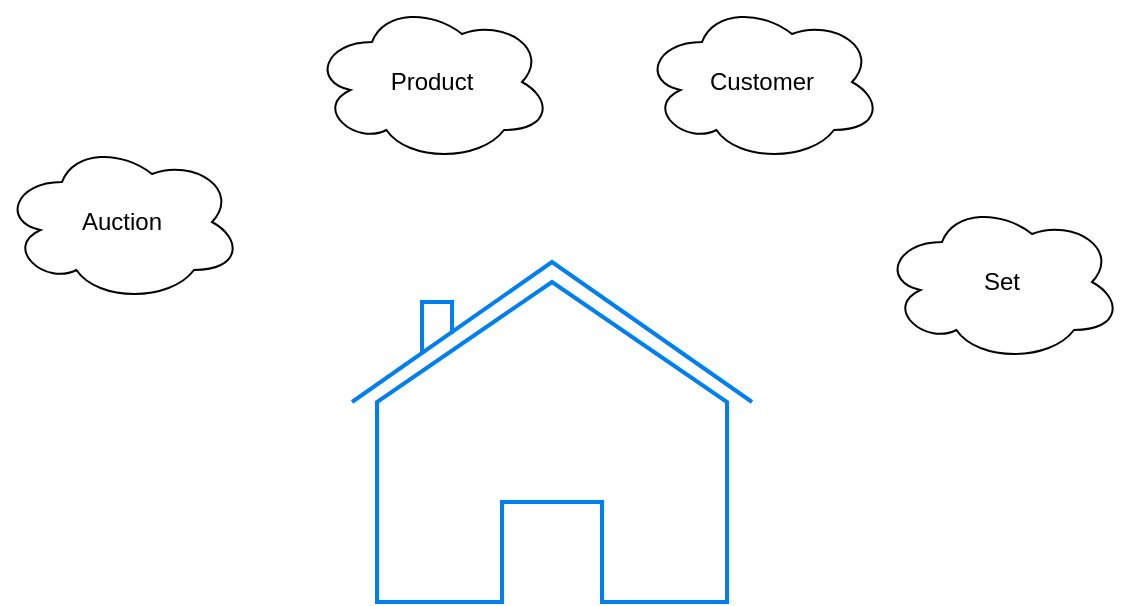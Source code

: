 <mxfile>
    <diagram id="V7e3boCSllhv6pthSvwE" name="Purpose">
        <mxGraphModel dx="1758" dy="1150" grid="1" gridSize="10" guides="1" tooltips="1" connect="1" arrows="1" fold="1" page="1" pageScale="1" pageWidth="850" pageHeight="1100" math="0" shadow="0">
            <root>
                <mxCell id="0"/>
                <mxCell id="1" parent="0"/>
                <mxCell id="2" value="" style="html=1;verticalLabelPosition=bottom;align=center;labelBackgroundColor=#ffffff;verticalAlign=top;strokeWidth=2;strokeColor=#0080F0;shadow=0;dashed=0;shape=mxgraph.ios7.icons.home;" vertex="1" parent="1">
                    <mxGeometry x="325" y="470" width="200" height="170" as="geometry"/>
                </mxCell>
                <mxCell id="3" value="Auction" style="ellipse;shape=cloud;whiteSpace=wrap;html=1;" vertex="1" parent="1">
                    <mxGeometry x="150" y="410" width="120" height="80" as="geometry"/>
                </mxCell>
                <mxCell id="4" value="Product" style="ellipse;shape=cloud;whiteSpace=wrap;html=1;" vertex="1" parent="1">
                    <mxGeometry x="305" y="340" width="120" height="80" as="geometry"/>
                </mxCell>
                <mxCell id="5" value="Customer" style="ellipse;shape=cloud;whiteSpace=wrap;html=1;" vertex="1" parent="1">
                    <mxGeometry x="470" y="340" width="120" height="80" as="geometry"/>
                </mxCell>
                <mxCell id="6" value="Set" style="ellipse;shape=cloud;whiteSpace=wrap;html=1;" vertex="1" parent="1">
                    <mxGeometry x="590" y="440" width="120" height="80" as="geometry"/>
                </mxCell>
            </root>
        </mxGraphModel>
    </diagram>
    <diagram id="cNYH4Y6fUCFrK6QeyDKd" name="ER">
        <mxGraphModel dx="1758" dy="1150" grid="1" gridSize="10" guides="1" tooltips="1" connect="1" arrows="1" fold="1" page="1" pageScale="1" pageWidth="850" pageHeight="1100" math="0" shadow="0">
            <root>
                <mxCell id="GcW6PsJExPWONuXwKVHX-0"/>
                <mxCell id="GcW6PsJExPWONuXwKVHX-1" parent="GcW6PsJExPWONuXwKVHX-0"/>
                <mxCell id="GcW6PsJExPWONuXwKVHX-32" style="edgeStyle=none;html=1;exitX=1;exitY=0;exitDx=0;exitDy=0;entryX=0;entryY=0.5;entryDx=0;entryDy=0;endArrow=none;endFill=0;" edge="1" parent="GcW6PsJExPWONuXwKVHX-1" source="GcW6PsJExPWONuXwKVHX-2" target="GcW6PsJExPWONuXwKVHX-6">
                    <mxGeometry relative="1" as="geometry"/>
                </mxCell>
                <mxCell id="GcW6PsJExPWONuXwKVHX-33" style="edgeStyle=none;html=1;exitX=0.75;exitY=0;exitDx=0;exitDy=0;entryX=0.06;entryY=0.9;entryDx=0;entryDy=0;entryPerimeter=0;endArrow=none;endFill=0;" edge="1" parent="GcW6PsJExPWONuXwKVHX-1" source="GcW6PsJExPWONuXwKVHX-2" target="GcW6PsJExPWONuXwKVHX-4">
                    <mxGeometry relative="1" as="geometry"/>
                </mxCell>
                <mxCell id="GcW6PsJExPWONuXwKVHX-34" style="edgeStyle=none;html=1;exitX=0.5;exitY=0;exitDx=0;exitDy=0;entryX=0.5;entryY=1;entryDx=0;entryDy=0;endArrow=none;endFill=0;" edge="1" parent="GcW6PsJExPWONuXwKVHX-1" source="GcW6PsJExPWONuXwKVHX-2" target="GcW6PsJExPWONuXwKVHX-3">
                    <mxGeometry relative="1" as="geometry"/>
                </mxCell>
                <mxCell id="GcW6PsJExPWONuXwKVHX-35" style="edgeStyle=none;html=1;exitX=0.25;exitY=0;exitDx=0;exitDy=0;entryX=1;entryY=1;entryDx=0;entryDy=0;endArrow=none;endFill=0;" edge="1" parent="GcW6PsJExPWONuXwKVHX-1" source="GcW6PsJExPWONuXwKVHX-2" target="GcW6PsJExPWONuXwKVHX-5">
                    <mxGeometry relative="1" as="geometry"/>
                </mxCell>
                <mxCell id="GcW6PsJExPWONuXwKVHX-2" value="Product" style="whiteSpace=wrap;html=1;align=center;" vertex="1" parent="GcW6PsJExPWONuXwKVHX-1">
                    <mxGeometry x="370" y="270" width="100" height="40" as="geometry"/>
                </mxCell>
                <mxCell id="GcW6PsJExPWONuXwKVHX-3" value="product_name" style="ellipse;whiteSpace=wrap;html=1;align=center;" vertex="1" parent="GcW6PsJExPWONuXwKVHX-1">
                    <mxGeometry x="380" y="140" width="100" height="40" as="geometry"/>
                </mxCell>
                <mxCell id="GcW6PsJExPWONuXwKVHX-4" value="product_code" style="ellipse;whiteSpace=wrap;html=1;align=center;fontStyle=4;" vertex="1" parent="GcW6PsJExPWONuXwKVHX-1">
                    <mxGeometry x="500" y="160" width="100" height="40" as="geometry"/>
                </mxCell>
                <mxCell id="GcW6PsJExPWONuXwKVHX-5" value="description" style="ellipse;whiteSpace=wrap;html=1;align=center;" vertex="1" parent="GcW6PsJExPWONuXwKVHX-1">
                    <mxGeometry x="280" y="170" width="100" height="40" as="geometry"/>
                </mxCell>
                <mxCell id="GcW6PsJExPWONuXwKVHX-6" value="photo" style="ellipse;whiteSpace=wrap;html=1;align=center;" vertex="1" parent="GcW6PsJExPWONuXwKVHX-1">
                    <mxGeometry x="530" y="210" width="100" height="40" as="geometry"/>
                </mxCell>
                <mxCell id="GcW6PsJExPWONuXwKVHX-30" value="" style="edgeStyle=none;html=1;endArrow=none;endFill=0;" edge="1" parent="GcW6PsJExPWONuXwKVHX-1" source="GcW6PsJExPWONuXwKVHX-7" target="GcW6PsJExPWONuXwKVHX-8">
                    <mxGeometry relative="1" as="geometry"/>
                </mxCell>
                <mxCell id="GcW6PsJExPWONuXwKVHX-7" value="Set" style="whiteSpace=wrap;html=1;align=center;" vertex="1" parent="GcW6PsJExPWONuXwKVHX-1">
                    <mxGeometry x="590" y="400" width="100" height="40" as="geometry"/>
                </mxCell>
                <mxCell id="GcW6PsJExPWONuXwKVHX-29" style="edgeStyle=none;html=1;exitX=0;exitY=0.5;exitDx=0;exitDy=0;endArrow=none;endFill=0;" edge="1" parent="GcW6PsJExPWONuXwKVHX-1" source="GcW6PsJExPWONuXwKVHX-8">
                    <mxGeometry relative="1" as="geometry">
                        <mxPoint x="700" y="420" as="targetPoint"/>
                    </mxGeometry>
                </mxCell>
                <mxCell id="GcW6PsJExPWONuXwKVHX-8" value="catalog_number" style="ellipse;whiteSpace=wrap;html=1;align=center;fontStyle=4;" vertex="1" parent="GcW6PsJExPWONuXwKVHX-1">
                    <mxGeometry x="710" y="400" width="100" height="40" as="geometry"/>
                </mxCell>
                <mxCell id="GcW6PsJExPWONuXwKVHX-27" style="edgeStyle=none;html=1;exitX=0.5;exitY=1;exitDx=0;exitDy=0;entryX=0.5;entryY=0;entryDx=0;entryDy=0;endArrow=none;endFill=0;" edge="1" parent="GcW6PsJExPWONuXwKVHX-1" source="GcW6PsJExPWONuXwKVHX-9" target="GcW6PsJExPWONuXwKVHX-7">
                    <mxGeometry relative="1" as="geometry"/>
                </mxCell>
                <mxCell id="GcW6PsJExPWONuXwKVHX-9" value="start_price" style="ellipse;whiteSpace=wrap;html=1;align=center;" vertex="1" parent="GcW6PsJExPWONuXwKVHX-1">
                    <mxGeometry x="590" y="330" width="100" height="40" as="geometry"/>
                </mxCell>
                <mxCell id="GcW6PsJExPWONuXwKVHX-28" style="edgeStyle=none;html=1;exitX=0;exitY=1;exitDx=0;exitDy=0;endArrow=none;endFill=0;entryX=1;entryY=0;entryDx=0;entryDy=0;" edge="1" parent="GcW6PsJExPWONuXwKVHX-1" source="GcW6PsJExPWONuXwKVHX-10" target="GcW6PsJExPWONuXwKVHX-7">
                    <mxGeometry relative="1" as="geometry"/>
                </mxCell>
                <mxCell id="GcW6PsJExPWONuXwKVHX-10" value="highest_bid" style="ellipse;whiteSpace=wrap;html=1;align=center;" vertex="1" parent="GcW6PsJExPWONuXwKVHX-1">
                    <mxGeometry x="710" y="330" width="100" height="40" as="geometry"/>
                </mxCell>
                <mxCell id="GcW6PsJExPWONuXwKVHX-31" style="edgeStyle=none;html=1;exitX=0;exitY=0;exitDx=0;exitDy=0;entryX=0.5;entryY=1;entryDx=0;entryDy=0;endArrow=none;endFill=0;" edge="1" parent="GcW6PsJExPWONuXwKVHX-1" source="GcW6PsJExPWONuXwKVHX-11" target="GcW6PsJExPWONuXwKVHX-7">
                    <mxGeometry relative="1" as="geometry"/>
                </mxCell>
                <mxCell id="GcW6PsJExPWONuXwKVHX-11" value="remaining_time" style="ellipse;whiteSpace=wrap;html=1;align=center;" vertex="1" parent="GcW6PsJExPWONuXwKVHX-1">
                    <mxGeometry x="640" y="470" width="100" height="40" as="geometry"/>
                </mxCell>
                <mxCell id="GcW6PsJExPWONuXwKVHX-36" style="edgeStyle=none;html=1;exitX=0.5;exitY=0;exitDx=0;exitDy=0;entryX=0.5;entryY=1;entryDx=0;entryDy=0;endArrow=none;endFill=0;" edge="1" parent="GcW6PsJExPWONuXwKVHX-1" source="GcW6PsJExPWONuXwKVHX-12" target="GcW6PsJExPWONuXwKVHX-13">
                    <mxGeometry relative="1" as="geometry"/>
                </mxCell>
                <mxCell id="GcW6PsJExPWONuXwKVHX-37" style="edgeStyle=none;html=1;exitX=0;exitY=0.25;exitDx=0;exitDy=0;entryX=1;entryY=1;entryDx=0;entryDy=0;endArrow=none;endFill=0;" edge="1" parent="GcW6PsJExPWONuXwKVHX-1" source="GcW6PsJExPWONuXwKVHX-12" target="GcW6PsJExPWONuXwKVHX-14">
                    <mxGeometry relative="1" as="geometry"/>
                </mxCell>
                <mxCell id="GcW6PsJExPWONuXwKVHX-38" style="edgeStyle=none;html=1;exitX=0;exitY=0.75;exitDx=0;exitDy=0;entryX=1;entryY=0;entryDx=0;entryDy=0;endArrow=none;endFill=0;" edge="1" parent="GcW6PsJExPWONuXwKVHX-1" source="GcW6PsJExPWONuXwKVHX-12" target="GcW6PsJExPWONuXwKVHX-15">
                    <mxGeometry relative="1" as="geometry"/>
                </mxCell>
                <mxCell id="GcW6PsJExPWONuXwKVHX-39" style="edgeStyle=none;html=1;exitX=0.5;exitY=1;exitDx=0;exitDy=0;entryX=0.5;entryY=0;entryDx=0;entryDy=0;endArrow=none;endFill=0;" edge="1" parent="GcW6PsJExPWONuXwKVHX-1" source="GcW6PsJExPWONuXwKVHX-12" target="GcW6PsJExPWONuXwKVHX-16">
                    <mxGeometry relative="1" as="geometry"/>
                </mxCell>
                <mxCell id="GcW6PsJExPWONuXwKVHX-12" value="Customer" style="whiteSpace=wrap;html=1;align=center;" vertex="1" parent="GcW6PsJExPWONuXwKVHX-1">
                    <mxGeometry x="140" y="390" width="100" height="40" as="geometry"/>
                </mxCell>
                <mxCell id="GcW6PsJExPWONuXwKVHX-13" value="password" style="ellipse;whiteSpace=wrap;html=1;align=center;" vertex="1" parent="GcW6PsJExPWONuXwKVHX-1">
                    <mxGeometry x="140" y="320" width="100" height="40" as="geometry"/>
                </mxCell>
                <mxCell id="GcW6PsJExPWONuXwKVHX-14" value="user_name" style="ellipse;whiteSpace=wrap;html=1;align=center;fontStyle=4;" vertex="1" parent="GcW6PsJExPWONuXwKVHX-1">
                    <mxGeometry x="30" y="350" width="100" height="40" as="geometry"/>
                </mxCell>
                <mxCell id="GcW6PsJExPWONuXwKVHX-15" value="email" style="ellipse;whiteSpace=wrap;html=1;align=center;" vertex="1" parent="GcW6PsJExPWONuXwKVHX-1">
                    <mxGeometry x="30" y="430" width="100" height="40" as="geometry"/>
                </mxCell>
                <mxCell id="GcW6PsJExPWONuXwKVHX-16" value="customer_name" style="ellipse;whiteSpace=wrap;html=1;align=center;" vertex="1" parent="GcW6PsJExPWONuXwKVHX-1">
                    <mxGeometry x="130" y="470" width="100" height="40" as="geometry"/>
                </mxCell>
                <mxCell id="GcW6PsJExPWONuXwKVHX-17" value="Bid" style="whiteSpace=wrap;html=1;align=center;" vertex="1" parent="GcW6PsJExPWONuXwKVHX-1">
                    <mxGeometry x="375" y="550" width="100" height="40" as="geometry"/>
                </mxCell>
                <mxCell id="GcW6PsJExPWONuXwKVHX-23" style="edgeStyle=none;html=1;exitX=0;exitY=0;exitDx=0;exitDy=0;entryX=1;entryY=0.75;entryDx=0;entryDy=0;endArrow=none;endFill=0;" edge="1" parent="GcW6PsJExPWONuXwKVHX-1" source="GcW6PsJExPWONuXwKVHX-18" target="GcW6PsJExPWONuXwKVHX-17">
                    <mxGeometry relative="1" as="geometry"/>
                </mxCell>
                <mxCell id="GcW6PsJExPWONuXwKVHX-18" value="amount" style="ellipse;whiteSpace=wrap;html=1;align=center;" vertex="1" parent="GcW6PsJExPWONuXwKVHX-1">
                    <mxGeometry x="510" y="610" width="100" height="40" as="geometry"/>
                </mxCell>
                <mxCell id="GcW6PsJExPWONuXwKVHX-24" style="edgeStyle=none;html=1;exitX=0.5;exitY=0;exitDx=0;exitDy=0;endArrow=none;endFill=0;" edge="1" parent="GcW6PsJExPWONuXwKVHX-1" source="GcW6PsJExPWONuXwKVHX-20" target="GcW6PsJExPWONuXwKVHX-17">
                    <mxGeometry relative="1" as="geometry"/>
                </mxCell>
                <mxCell id="GcW6PsJExPWONuXwKVHX-20" value="bid_id" style="ellipse;whiteSpace=wrap;html=1;align=center;fontStyle=4;" vertex="1" parent="GcW6PsJExPWONuXwKVHX-1">
                    <mxGeometry x="375" y="610" width="100" height="40" as="geometry"/>
                </mxCell>
                <mxCell id="GcW6PsJExPWONuXwKVHX-26" style="edgeStyle=none;html=1;exitX=1;exitY=0.5;exitDx=0;exitDy=0;entryX=0;entryY=0.5;entryDx=0;entryDy=0;endArrow=none;endFill=0;" edge="1" parent="GcW6PsJExPWONuXwKVHX-1" source="GcW6PsJExPWONuXwKVHX-21" target="GcW6PsJExPWONuXwKVHX-17">
                    <mxGeometry relative="1" as="geometry"/>
                </mxCell>
                <mxCell id="GcW6PsJExPWONuXwKVHX-21" value="date" style="ellipse;whiteSpace=wrap;html=1;align=center;" vertex="1" parent="GcW6PsJExPWONuXwKVHX-1">
                    <mxGeometry x="250" y="550" width="100" height="40" as="geometry"/>
                </mxCell>
                <mxCell id="GcW6PsJExPWONuXwKVHX-25" style="edgeStyle=none;html=1;exitX=1;exitY=0;exitDx=0;exitDy=0;entryX=0;entryY=1;entryDx=0;entryDy=0;endArrow=none;endFill=0;" edge="1" parent="GcW6PsJExPWONuXwKVHX-1" source="GcW6PsJExPWONuXwKVHX-22" target="GcW6PsJExPWONuXwKVHX-17">
                    <mxGeometry relative="1" as="geometry"/>
                </mxCell>
                <mxCell id="GcW6PsJExPWONuXwKVHX-22" value="hour" style="ellipse;whiteSpace=wrap;html=1;align=center;" vertex="1" parent="GcW6PsJExPWONuXwKVHX-1">
                    <mxGeometry x="250" y="610" width="100" height="40" as="geometry"/>
                </mxCell>
                <mxCell id="GcW6PsJExPWONuXwKVHX-41" style="edgeStyle=none;html=1;exitX=0;exitY=0;exitDx=0;exitDy=0;entryX=0.68;entryY=1.05;entryDx=0;entryDy=0;entryPerimeter=0;endArrow=ERmany;endFill=0;" edge="1" parent="GcW6PsJExPWONuXwKVHX-1" source="GcW6PsJExPWONuXwKVHX-40" target="GcW6PsJExPWONuXwKVHX-2">
                    <mxGeometry relative="1" as="geometry"/>
                </mxCell>
                <mxCell id="GcW6PsJExPWONuXwKVHX-43" style="edgeStyle=none;html=1;exitX=1;exitY=1;exitDx=0;exitDy=0;entryX=0;entryY=0;entryDx=0;entryDy=0;endArrow=baseDash;endFill=0;" edge="1" parent="GcW6PsJExPWONuXwKVHX-1" source="GcW6PsJExPWONuXwKVHX-40" target="GcW6PsJExPWONuXwKVHX-7">
                    <mxGeometry relative="1" as="geometry"/>
                </mxCell>
                <mxCell id="GcW6PsJExPWONuXwKVHX-40" value="is part of" style="shape=rhombus;perimeter=rhombusPerimeter;whiteSpace=wrap;html=1;align=center;" vertex="1" parent="GcW6PsJExPWONuXwKVHX-1">
                    <mxGeometry x="450" y="330" width="120" height="60" as="geometry"/>
                </mxCell>
                <mxCell id="GcW6PsJExPWONuXwKVHX-45" style="edgeStyle=none;html=1;exitX=0;exitY=0;exitDx=0;exitDy=0;entryX=1;entryY=1;entryDx=0;entryDy=0;endArrow=ERone;endFill=0;" edge="1" parent="GcW6PsJExPWONuXwKVHX-1" source="GcW6PsJExPWONuXwKVHX-44" target="GcW6PsJExPWONuXwKVHX-12">
                    <mxGeometry relative="1" as="geometry"/>
                </mxCell>
                <mxCell id="GcW6PsJExPWONuXwKVHX-46" style="edgeStyle=none;html=1;exitX=1;exitY=1;exitDx=0;exitDy=0;entryX=0;entryY=0;entryDx=0;entryDy=0;endArrow=ERmany;endFill=0;" edge="1" parent="GcW6PsJExPWONuXwKVHX-1" source="GcW6PsJExPWONuXwKVHX-44" target="GcW6PsJExPWONuXwKVHX-17">
                    <mxGeometry relative="1" as="geometry"/>
                </mxCell>
                <mxCell id="GcW6PsJExPWONuXwKVHX-44" value="makes" style="shape=rhombus;perimeter=rhombusPerimeter;whiteSpace=wrap;html=1;align=center;" vertex="1" parent="GcW6PsJExPWONuXwKVHX-1">
                    <mxGeometry x="250" y="460" width="120" height="60" as="geometry"/>
                </mxCell>
                <mxCell id="GcW6PsJExPWONuXwKVHX-48" value="" style="shape=rhombus;perimeter=rhombusPerimeter;whiteSpace=wrap;html=1;align=center;" vertex="1" parent="GcW6PsJExPWONuXwKVHX-1">
                    <mxGeometry x="470" y="460" width="120" height="60" as="geometry"/>
                </mxCell>
            </root>
        </mxGraphModel>
    </diagram>
</mxfile>